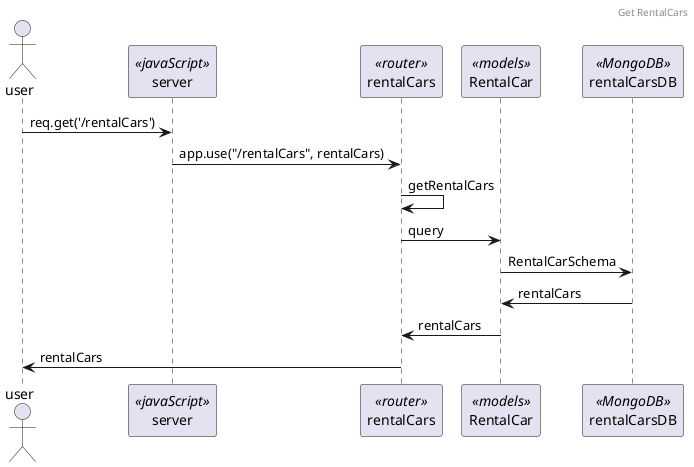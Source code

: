 @startuml Get RentalCars

header Get RentalCars

actor user
participant server <<javaScript>>
participant rentalCars <<router>>
participant rentalCars <<controllers>>
participant RentalCar <<models>>
participant rentalCarsDB <<MongoDB>>

user -> server : req.get('/rentalCars')
server -> rentalCars : app.use("/rentalCars", rentalCars)
rentalCars -> rentalCars : getRentalCars
rentalCars -> RentalCar : query
RentalCar -> rentalCarsDB : RentalCarSchema
rentalCarsDB -> RentalCar : rentalCars
RentalCar -> rentalCars : rentalCars
rentalCars -> user : rentalCars

@enduml

